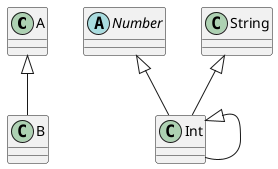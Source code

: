 @startuml

A <|-- B

Number <|-- Int

Int <|--- Int

String <|-- Int

abstract class Number

@enduml